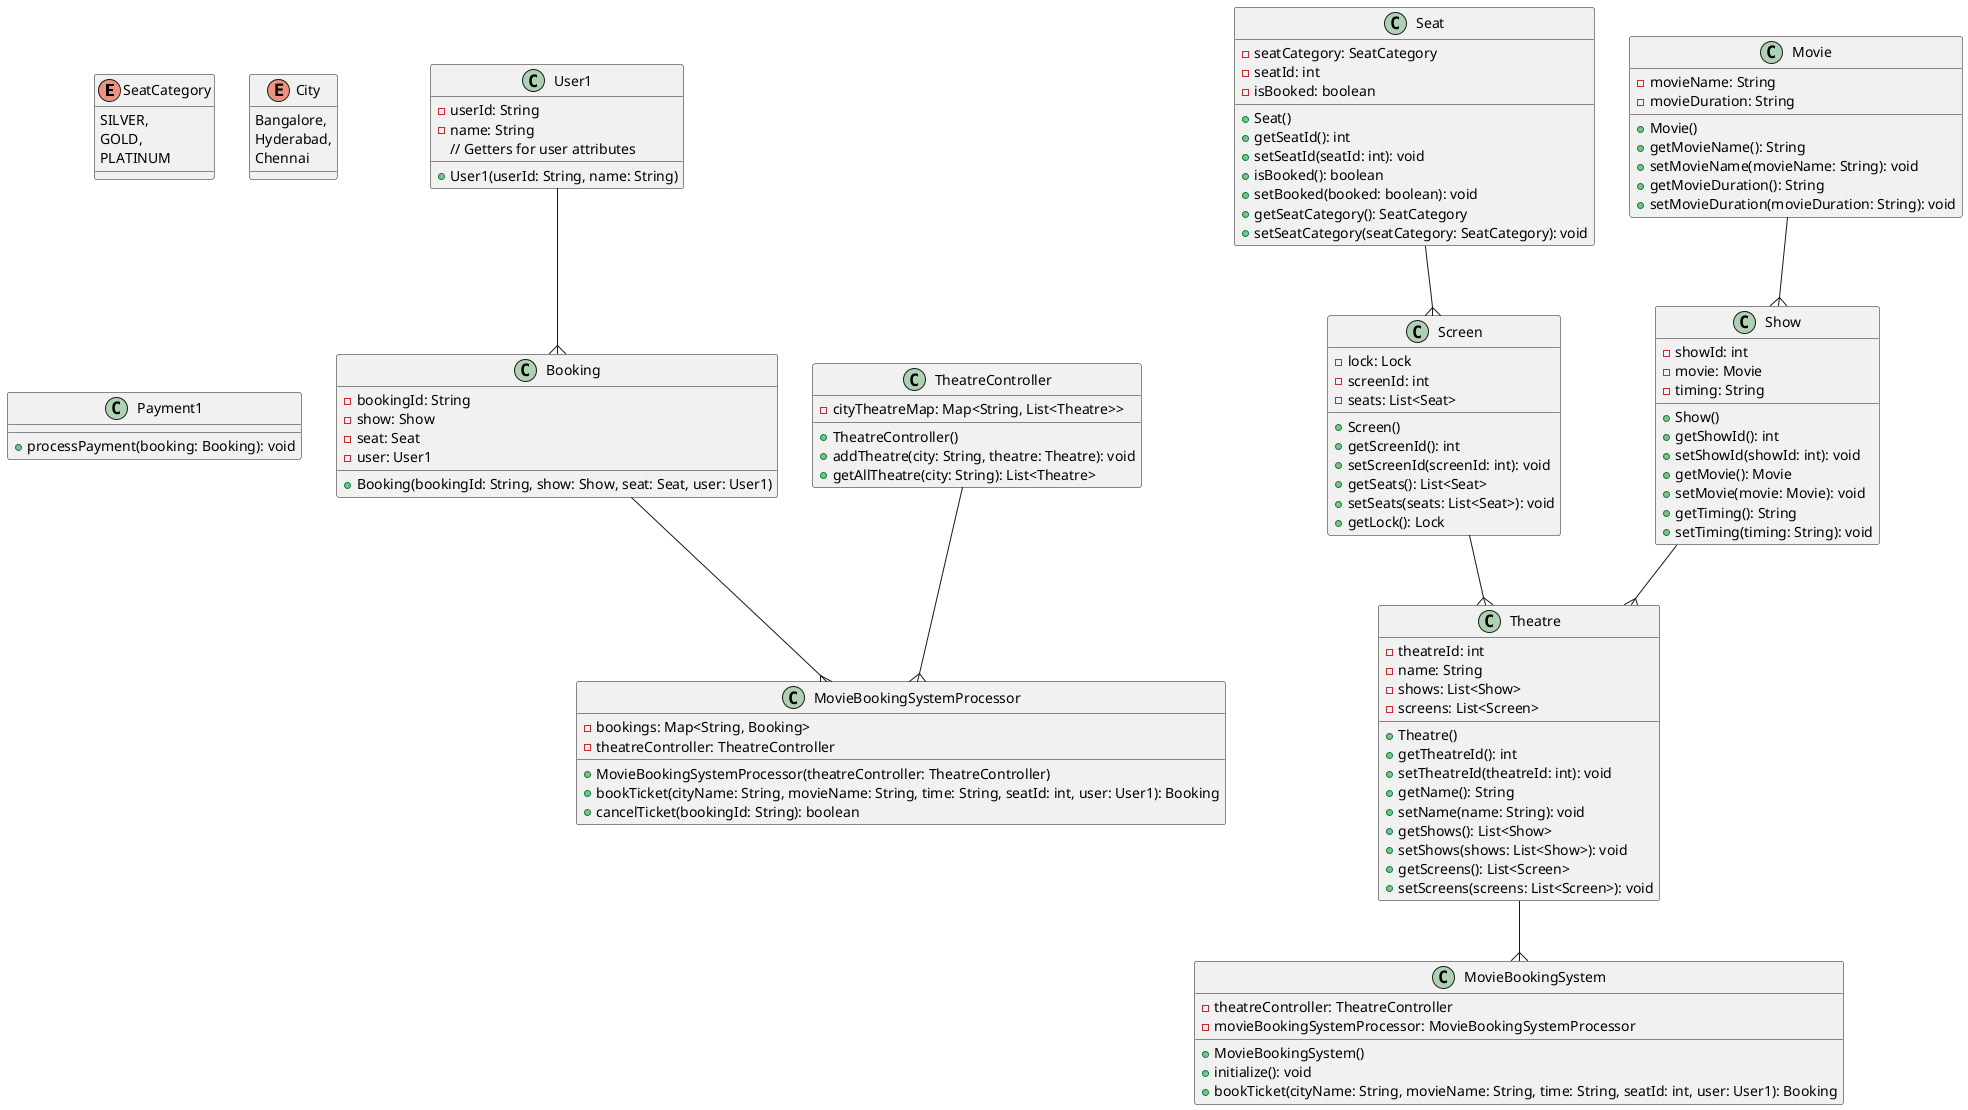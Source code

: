 @startuml

enum SeatCategory {
    SILVER,
    GOLD,
    PLATINUM
}

enum City {
    Bangalore,
    Hyderabad,
    Chennai
}

class User1 {
    - userId: String
    - name: String
    + User1(userId: String, name: String)
    // Getters for user attributes
}

class Seat {
    - seatCategory: SeatCategory
    - seatId: int
    - isBooked: boolean
    + Seat()
    + getSeatId(): int
    + setSeatId(seatId: int): void
    + isBooked(): boolean
    + setBooked(booked: boolean): void
    + getSeatCategory(): SeatCategory
    + setSeatCategory(seatCategory: SeatCategory): void
}

class Screen {
    - lock: Lock
    - screenId: int
    - seats: List<Seat>
    + Screen()
    + getScreenId(): int
    + setScreenId(screenId: int): void
    + getSeats(): List<Seat>
    + setSeats(seats: List<Seat>): void
    + getLock(): Lock
}

class Movie {
    - movieName: String
    - movieDuration: String
    + Movie()
    + getMovieName(): String
    + setMovieName(movieName: String): void
    + getMovieDuration(): String
    + setMovieDuration(movieDuration: String): void
}

class Show {
    - showId: int
    - movie: Movie
    - timing: String
    + Show()
    + getShowId(): int
    + setShowId(showId: int): void
    + getMovie(): Movie
    + setMovie(movie: Movie): void
    + getTiming(): String
    + setTiming(timing: String): void
}

class Theatre {
    - theatreId: int
    - name: String
    - shows: List<Show>
    - screens: List<Screen>
    + Theatre()
    + getTheatreId(): int
    + setTheatreId(theatreId: int): void
    + getName(): String
    + setName(name: String): void
    + getShows(): List<Show>
    + setShows(shows: List<Show>): void
    + getScreens(): List<Screen>
    + setScreens(screens: List<Screen>): void
}

class TheatreController {
    - cityTheatreMap: Map<String, List<Theatre>>
    + TheatreController()
    + addTheatre(city: String, theatre: Theatre): void
    + getAllTheatre(city: String): List<Theatre>
}

class Booking {
    - bookingId: String
    - show: Show
    - seat: Seat
    - user: User1
    + Booking(bookingId: String, show: Show, seat: Seat, user: User1)
}

class Payment1 {
    + processPayment(booking: Booking): void
}

class MovieBookingSystemProcessor {
    - bookings: Map<String, Booking>
    - theatreController: TheatreController
    + MovieBookingSystemProcessor(theatreController: TheatreController)
    + bookTicket(cityName: String, movieName: String, time: String, seatId: int, user: User1): Booking
    + cancelTicket(bookingId: String): boolean
}

class MovieBookingSystem {
    - theatreController: TheatreController
    - movieBookingSystemProcessor: MovieBookingSystemProcessor
    + MovieBookingSystem()
    + initialize(): void
    + bookTicket(cityName: String, movieName: String, time: String, seatId: int, user: User1): Booking
}

User1 --{ Booking
Booking --{ MovieBookingSystemProcessor
Movie --{ Show
Show --{ Theatre
Theatre --{ MovieBookingSystem
Screen --{ Theatre
Seat --{ Screen
TheatreController --{ MovieBookingSystemProcessor

@enduml
